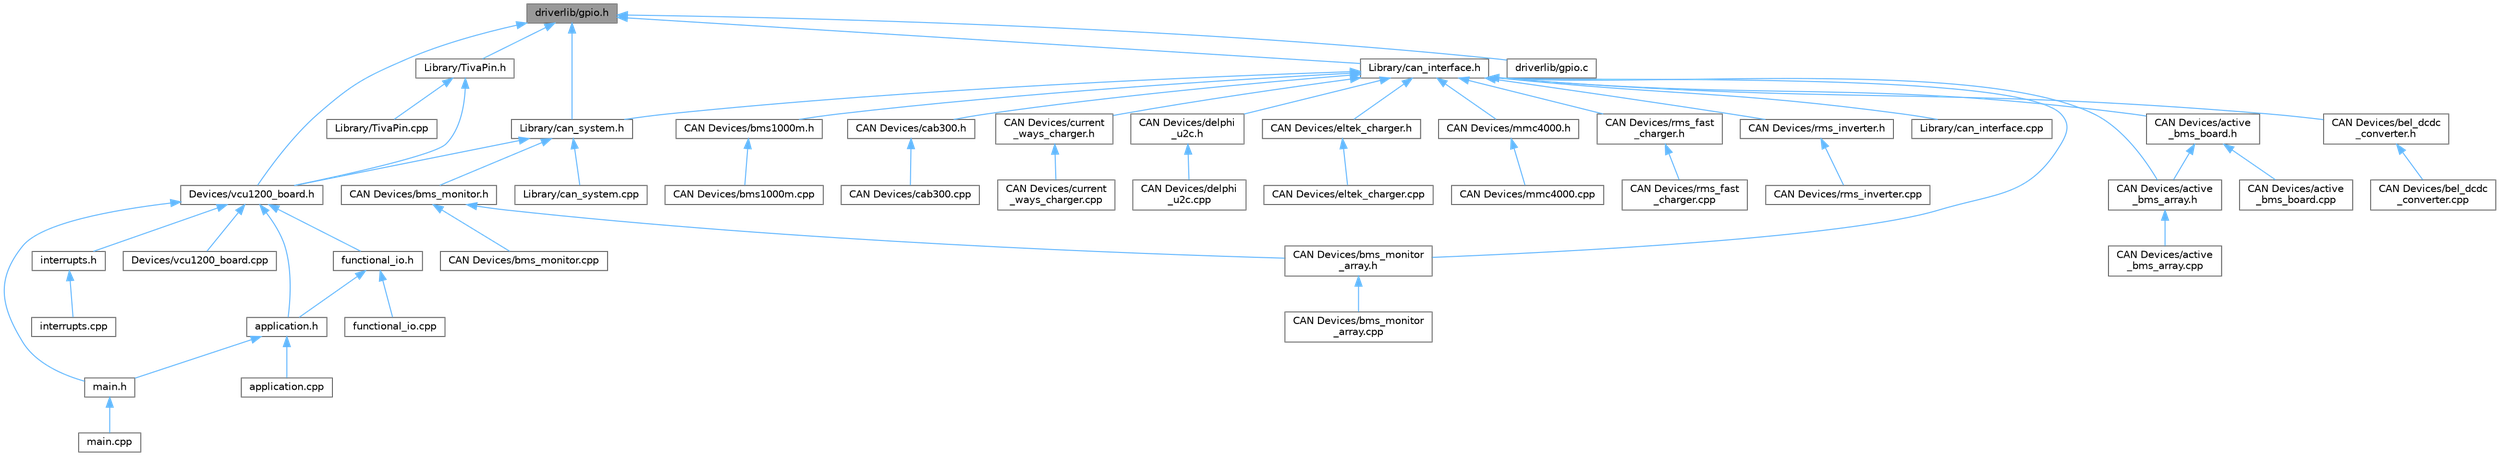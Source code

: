 digraph "driverlib/gpio.h"
{
 // LATEX_PDF_SIZE
  bgcolor="transparent";
  edge [fontname=Helvetica,fontsize=10,labelfontname=Helvetica,labelfontsize=10];
  node [fontname=Helvetica,fontsize=10,shape=box,height=0.2,width=0.4];
  Node1 [label="driverlib/gpio.h",height=0.2,width=0.4,color="gray40", fillcolor="grey60", style="filled", fontcolor="black",tooltip=" "];
  Node1 -> Node2 [dir="back",color="steelblue1",style="solid"];
  Node2 [label="Devices/vcu1200_board.h",height=0.2,width=0.4,color="grey40", fillcolor="white", style="filled",URL="$vcu1200__board_8h.html",tooltip=" "];
  Node2 -> Node3 [dir="back",color="steelblue1",style="solid"];
  Node3 [label="Devices/vcu1200_board.cpp",height=0.2,width=0.4,color="grey40", fillcolor="white", style="filled",URL="$vcu1200__board_8cpp.html",tooltip=" "];
  Node2 -> Node4 [dir="back",color="steelblue1",style="solid"];
  Node4 [label="application.h",height=0.2,width=0.4,color="grey40", fillcolor="white", style="filled",URL="$application_8h.html",tooltip=" "];
  Node4 -> Node5 [dir="back",color="steelblue1",style="solid"];
  Node5 [label="application.cpp",height=0.2,width=0.4,color="grey40", fillcolor="white", style="filled",URL="$application_8cpp.html",tooltip=" "];
  Node4 -> Node6 [dir="back",color="steelblue1",style="solid"];
  Node6 [label="main.h",height=0.2,width=0.4,color="grey40", fillcolor="white", style="filled",URL="$main_8h.html",tooltip=" "];
  Node6 -> Node7 [dir="back",color="steelblue1",style="solid"];
  Node7 [label="main.cpp",height=0.2,width=0.4,color="grey40", fillcolor="white", style="filled",URL="$main_8cpp.html",tooltip=" "];
  Node2 -> Node8 [dir="back",color="steelblue1",style="solid"];
  Node8 [label="functional_io.h",height=0.2,width=0.4,color="grey40", fillcolor="white", style="filled",URL="$functional__io_8h.html",tooltip=" "];
  Node8 -> Node4 [dir="back",color="steelblue1",style="solid"];
  Node8 -> Node9 [dir="back",color="steelblue1",style="solid"];
  Node9 [label="functional_io.cpp",height=0.2,width=0.4,color="grey40", fillcolor="white", style="filled",URL="$functional__io_8cpp.html",tooltip=" "];
  Node2 -> Node10 [dir="back",color="steelblue1",style="solid"];
  Node10 [label="interrupts.h",height=0.2,width=0.4,color="grey40", fillcolor="white", style="filled",URL="$interrupts_8h.html",tooltip=" "];
  Node10 -> Node11 [dir="back",color="steelblue1",style="solid"];
  Node11 [label="interrupts.cpp",height=0.2,width=0.4,color="grey40", fillcolor="white", style="filled",URL="$interrupts_8cpp.html",tooltip=" "];
  Node2 -> Node6 [dir="back",color="steelblue1",style="solid"];
  Node1 -> Node12 [dir="back",color="steelblue1",style="solid"];
  Node12 [label="Library/TivaPin.h",height=0.2,width=0.4,color="grey40", fillcolor="white", style="filled",URL="$_tiva_pin_8h.html",tooltip=" "];
  Node12 -> Node2 [dir="back",color="steelblue1",style="solid"];
  Node12 -> Node13 [dir="back",color="steelblue1",style="solid"];
  Node13 [label="Library/TivaPin.cpp",height=0.2,width=0.4,color="grey40", fillcolor="white", style="filled",URL="$_tiva_pin_8cpp.html",tooltip=" "];
  Node1 -> Node14 [dir="back",color="steelblue1",style="solid"];
  Node14 [label="Library/can_interface.h",height=0.2,width=0.4,color="grey40", fillcolor="white", style="filled",URL="$can__interface_8h.html",tooltip=" "];
  Node14 -> Node15 [dir="back",color="steelblue1",style="solid"];
  Node15 [label="CAN Devices/active\l_bms_array.h",height=0.2,width=0.4,color="grey40", fillcolor="white", style="filled",URL="$active__bms__array_8h.html",tooltip=" "];
  Node15 -> Node16 [dir="back",color="steelblue1",style="solid"];
  Node16 [label="CAN Devices/active\l_bms_array.cpp",height=0.2,width=0.4,color="grey40", fillcolor="white", style="filled",URL="$active__bms__array_8cpp.html",tooltip=" "];
  Node14 -> Node17 [dir="back",color="steelblue1",style="solid"];
  Node17 [label="CAN Devices/active\l_bms_board.h",height=0.2,width=0.4,color="grey40", fillcolor="white", style="filled",URL="$active__bms__board_8h.html",tooltip=" "];
  Node17 -> Node15 [dir="back",color="steelblue1",style="solid"];
  Node17 -> Node18 [dir="back",color="steelblue1",style="solid"];
  Node18 [label="CAN Devices/active\l_bms_board.cpp",height=0.2,width=0.4,color="grey40", fillcolor="white", style="filled",URL="$active__bms__board_8cpp.html",tooltip=" "];
  Node14 -> Node19 [dir="back",color="steelblue1",style="solid"];
  Node19 [label="CAN Devices/bel_dcdc\l_converter.h",height=0.2,width=0.4,color="grey40", fillcolor="white", style="filled",URL="$bel__dcdc__converter_8h.html",tooltip=" "];
  Node19 -> Node20 [dir="back",color="steelblue1",style="solid"];
  Node20 [label="CAN Devices/bel_dcdc\l_converter.cpp",height=0.2,width=0.4,color="grey40", fillcolor="white", style="filled",URL="$bel__dcdc__converter_8cpp.html",tooltip=" "];
  Node14 -> Node21 [dir="back",color="steelblue1",style="solid"];
  Node21 [label="CAN Devices/bms1000m.h",height=0.2,width=0.4,color="grey40", fillcolor="white", style="filled",URL="$bms1000m_8h.html",tooltip=" "];
  Node21 -> Node22 [dir="back",color="steelblue1",style="solid"];
  Node22 [label="CAN Devices/bms1000m.cpp",height=0.2,width=0.4,color="grey40", fillcolor="white", style="filled",URL="$bms1000m_8cpp.html",tooltip=" "];
  Node14 -> Node23 [dir="back",color="steelblue1",style="solid"];
  Node23 [label="CAN Devices/bms_monitor\l_array.h",height=0.2,width=0.4,color="grey40", fillcolor="white", style="filled",URL="$bms__monitor__array_8h.html",tooltip=" "];
  Node23 -> Node24 [dir="back",color="steelblue1",style="solid"];
  Node24 [label="CAN Devices/bms_monitor\l_array.cpp",height=0.2,width=0.4,color="grey40", fillcolor="white", style="filled",URL="$bms__monitor__array_8cpp.html",tooltip=" "];
  Node14 -> Node25 [dir="back",color="steelblue1",style="solid"];
  Node25 [label="CAN Devices/cab300.h",height=0.2,width=0.4,color="grey40", fillcolor="white", style="filled",URL="$cab300_8h.html",tooltip=" "];
  Node25 -> Node26 [dir="back",color="steelblue1",style="solid"];
  Node26 [label="CAN Devices/cab300.cpp",height=0.2,width=0.4,color="grey40", fillcolor="white", style="filled",URL="$cab300_8cpp.html",tooltip=" "];
  Node14 -> Node27 [dir="back",color="steelblue1",style="solid"];
  Node27 [label="CAN Devices/current\l_ways_charger.h",height=0.2,width=0.4,color="grey40", fillcolor="white", style="filled",URL="$current__ways__charger_8h.html",tooltip=" "];
  Node27 -> Node28 [dir="back",color="steelblue1",style="solid"];
  Node28 [label="CAN Devices/current\l_ways_charger.cpp",height=0.2,width=0.4,color="grey40", fillcolor="white", style="filled",URL="$current__ways__charger_8cpp.html",tooltip=" "];
  Node14 -> Node29 [dir="back",color="steelblue1",style="solid"];
  Node29 [label="CAN Devices/delphi\l_u2c.h",height=0.2,width=0.4,color="grey40", fillcolor="white", style="filled",URL="$delphi__u2c_8h.html",tooltip=" "];
  Node29 -> Node30 [dir="back",color="steelblue1",style="solid"];
  Node30 [label="CAN Devices/delphi\l_u2c.cpp",height=0.2,width=0.4,color="grey40", fillcolor="white", style="filled",URL="$delphi__u2c_8cpp.html",tooltip=" "];
  Node14 -> Node31 [dir="back",color="steelblue1",style="solid"];
  Node31 [label="CAN Devices/eltek_charger.h",height=0.2,width=0.4,color="grey40", fillcolor="white", style="filled",URL="$eltek__charger_8h.html",tooltip=" "];
  Node31 -> Node32 [dir="back",color="steelblue1",style="solid"];
  Node32 [label="CAN Devices/eltek_charger.cpp",height=0.2,width=0.4,color="grey40", fillcolor="white", style="filled",URL="$eltek__charger_8cpp.html",tooltip=" "];
  Node14 -> Node33 [dir="back",color="steelblue1",style="solid"];
  Node33 [label="CAN Devices/mmc4000.h",height=0.2,width=0.4,color="grey40", fillcolor="white", style="filled",URL="$mmc4000_8h.html",tooltip=" "];
  Node33 -> Node34 [dir="back",color="steelblue1",style="solid"];
  Node34 [label="CAN Devices/mmc4000.cpp",height=0.2,width=0.4,color="grey40", fillcolor="white", style="filled",URL="$mmc4000_8cpp.html",tooltip=" "];
  Node14 -> Node35 [dir="back",color="steelblue1",style="solid"];
  Node35 [label="CAN Devices/rms_fast\l_charger.h",height=0.2,width=0.4,color="grey40", fillcolor="white", style="filled",URL="$rms__fast__charger_8h.html",tooltip=" "];
  Node35 -> Node36 [dir="back",color="steelblue1",style="solid"];
  Node36 [label="CAN Devices/rms_fast\l_charger.cpp",height=0.2,width=0.4,color="grey40", fillcolor="white", style="filled",URL="$rms__fast__charger_8cpp.html",tooltip=" "];
  Node14 -> Node37 [dir="back",color="steelblue1",style="solid"];
  Node37 [label="CAN Devices/rms_inverter.h",height=0.2,width=0.4,color="grey40", fillcolor="white", style="filled",URL="$rms__inverter_8h.html",tooltip=" "];
  Node37 -> Node38 [dir="back",color="steelblue1",style="solid"];
  Node38 [label="CAN Devices/rms_inverter.cpp",height=0.2,width=0.4,color="grey40", fillcolor="white", style="filled",URL="$rms__inverter_8cpp.html",tooltip=" "];
  Node14 -> Node39 [dir="back",color="steelblue1",style="solid"];
  Node39 [label="Library/can_interface.cpp",height=0.2,width=0.4,color="grey40", fillcolor="white", style="filled",URL="$can__interface_8cpp.html",tooltip=" "];
  Node14 -> Node40 [dir="back",color="steelblue1",style="solid"];
  Node40 [label="Library/can_system.h",height=0.2,width=0.4,color="grey40", fillcolor="white", style="filled",URL="$can__system_8h.html",tooltip=" "];
  Node40 -> Node41 [dir="back",color="steelblue1",style="solid"];
  Node41 [label="CAN Devices/bms_monitor.h",height=0.2,width=0.4,color="grey40", fillcolor="white", style="filled",URL="$bms__monitor_8h.html",tooltip=" "];
  Node41 -> Node42 [dir="back",color="steelblue1",style="solid"];
  Node42 [label="CAN Devices/bms_monitor.cpp",height=0.2,width=0.4,color="grey40", fillcolor="white", style="filled",URL="$bms__monitor_8cpp.html",tooltip=" "];
  Node41 -> Node23 [dir="back",color="steelblue1",style="solid"];
  Node40 -> Node2 [dir="back",color="steelblue1",style="solid"];
  Node40 -> Node43 [dir="back",color="steelblue1",style="solid"];
  Node43 [label="Library/can_system.cpp",height=0.2,width=0.4,color="grey40", fillcolor="white", style="filled",URL="$can__system_8cpp.html",tooltip=" "];
  Node1 -> Node40 [dir="back",color="steelblue1",style="solid"];
  Node1 -> Node44 [dir="back",color="steelblue1",style="solid"];
  Node44 [label="driverlib/gpio.c",height=0.2,width=0.4,color="grey40", fillcolor="white", style="filled",URL="$gpio_8c.html",tooltip=" "];
}
